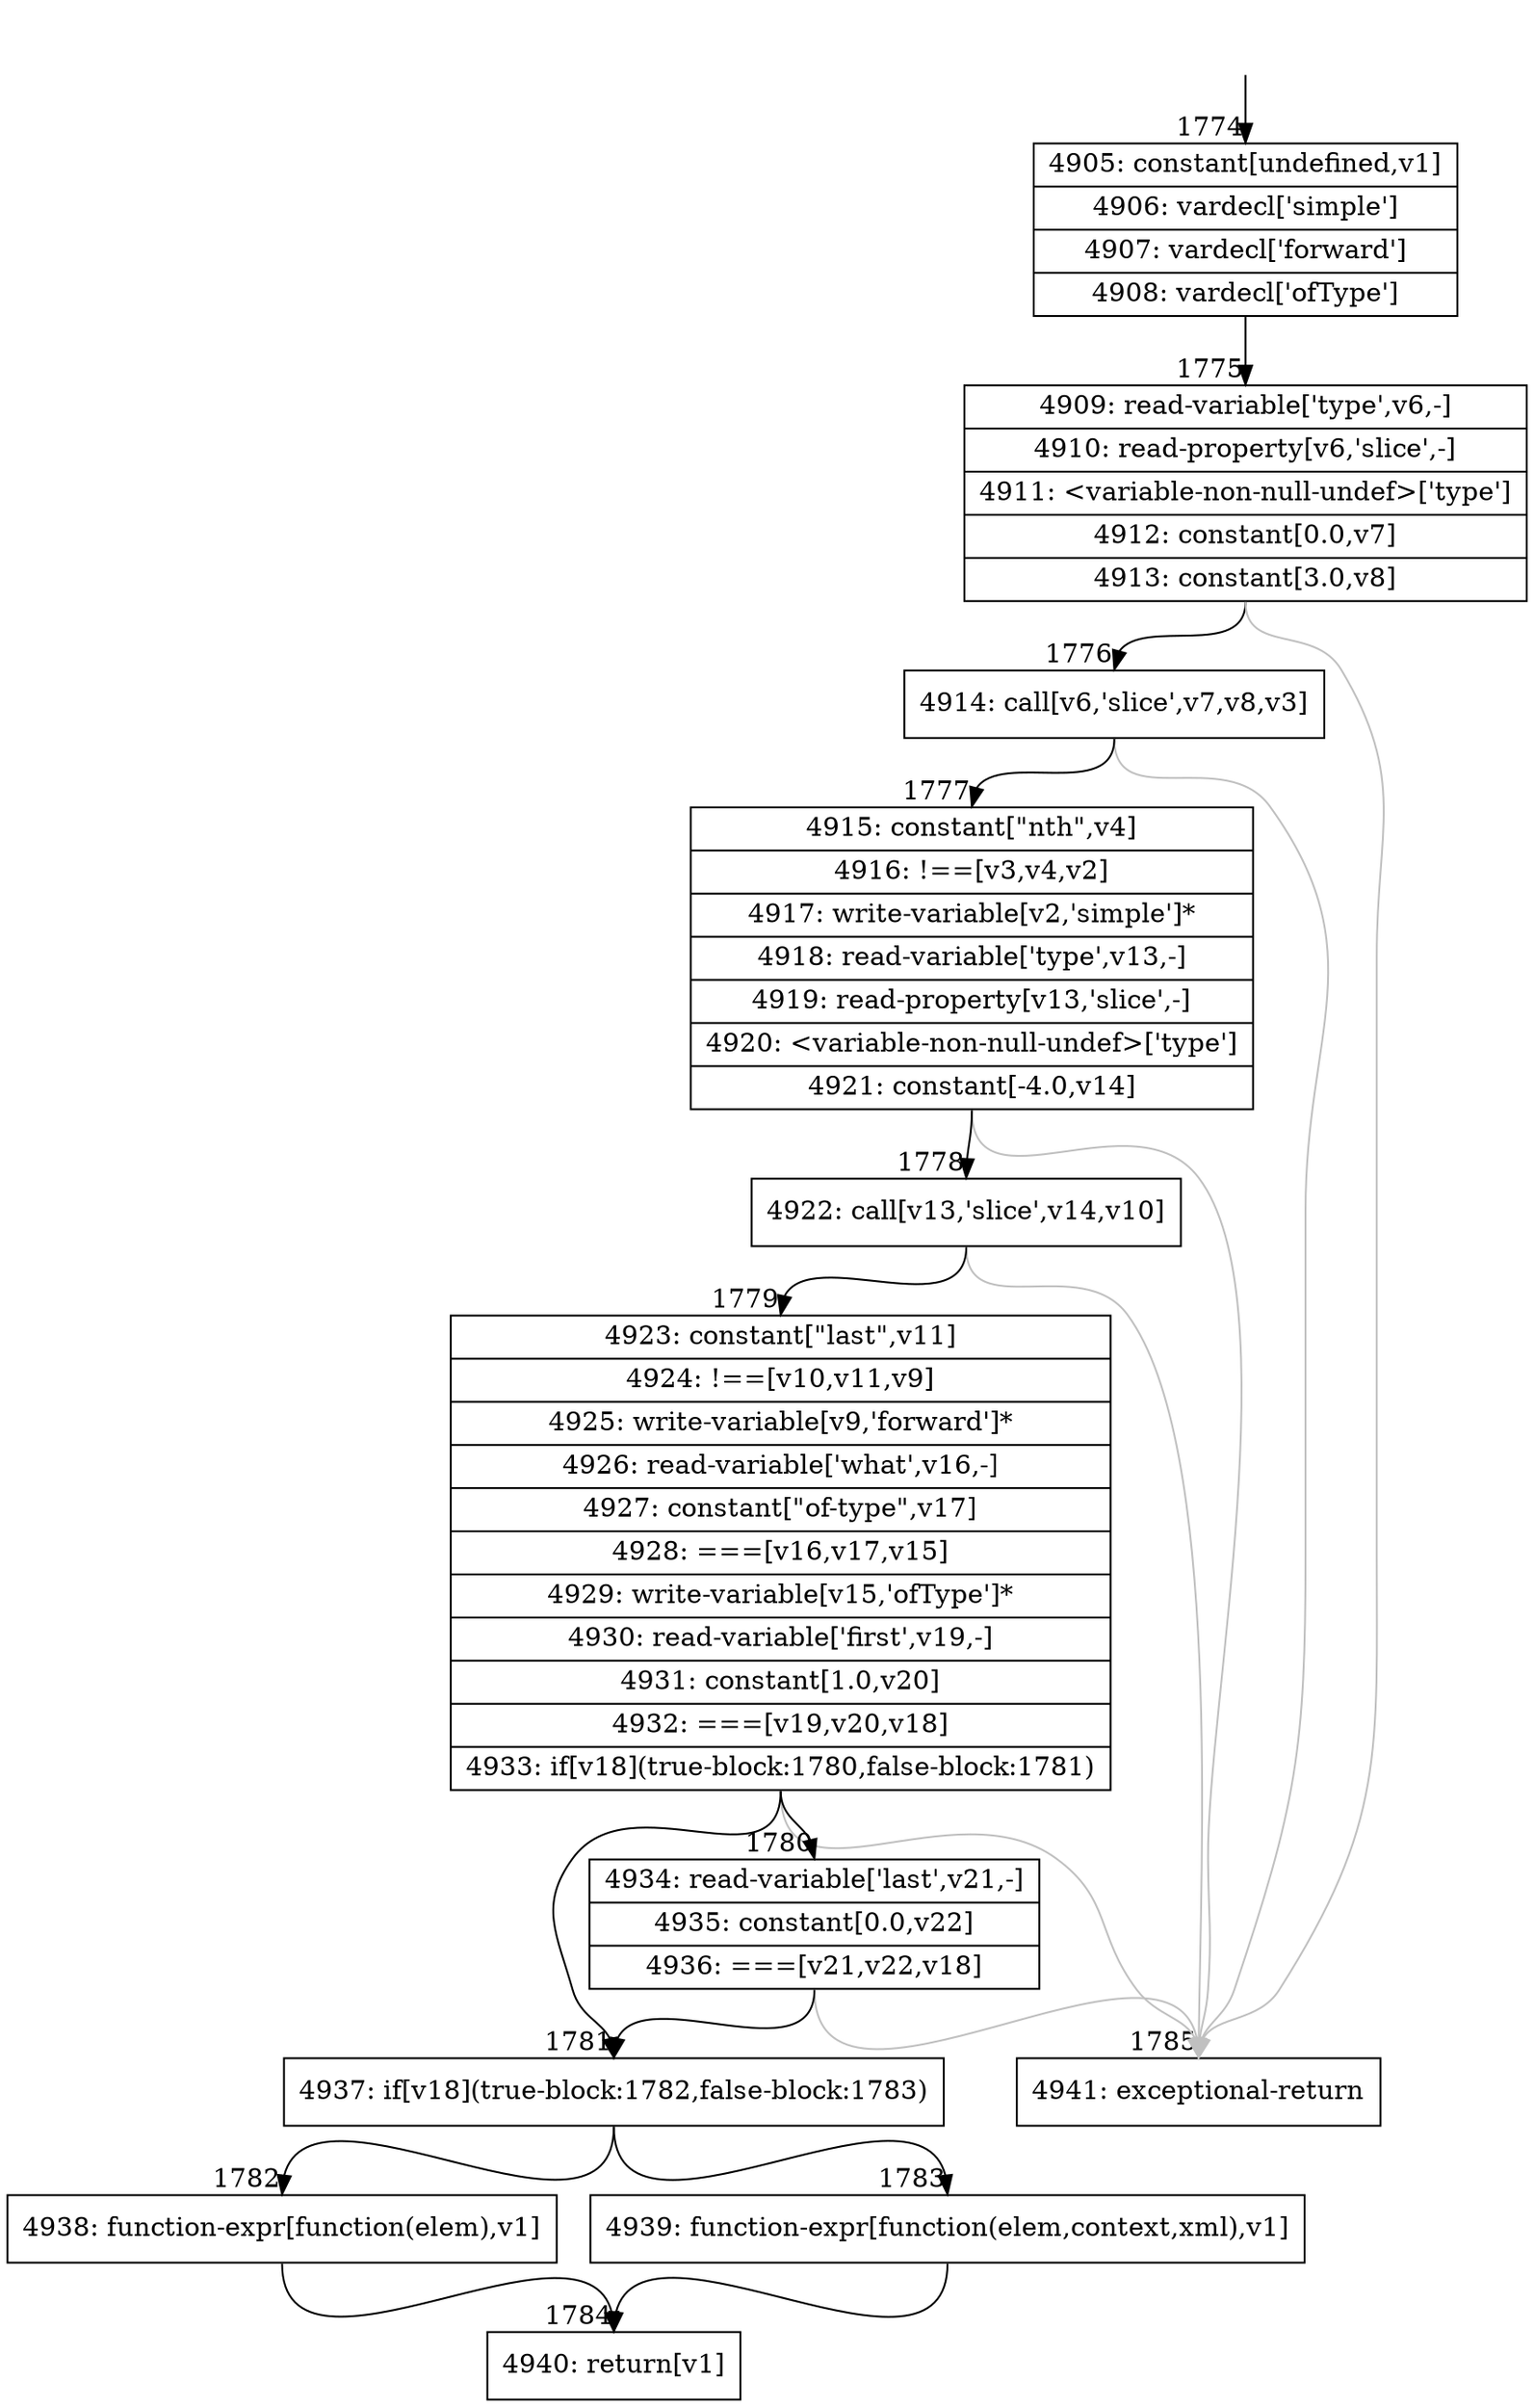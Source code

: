 digraph {
rankdir="TD"
BB_entry115[shape=none,label=""];
BB_entry115 -> BB1774 [tailport=s, headport=n, headlabel="    1774"]
BB1774 [shape=record label="{4905: constant[undefined,v1]|4906: vardecl['simple']|4907: vardecl['forward']|4908: vardecl['ofType']}" ] 
BB1774 -> BB1775 [tailport=s, headport=n, headlabel="      1775"]
BB1775 [shape=record label="{4909: read-variable['type',v6,-]|4910: read-property[v6,'slice',-]|4911: \<variable-non-null-undef\>['type']|4912: constant[0.0,v7]|4913: constant[3.0,v8]}" ] 
BB1775 -> BB1776 [tailport=s, headport=n, headlabel="      1776"]
BB1775 -> BB1785 [tailport=s, headport=n, color=gray, headlabel="      1785"]
BB1776 [shape=record label="{4914: call[v6,'slice',v7,v8,v3]}" ] 
BB1776 -> BB1777 [tailport=s, headport=n, headlabel="      1777"]
BB1776 -> BB1785 [tailport=s, headport=n, color=gray]
BB1777 [shape=record label="{4915: constant[\"nth\",v4]|4916: !==[v3,v4,v2]|4917: write-variable[v2,'simple']*|4918: read-variable['type',v13,-]|4919: read-property[v13,'slice',-]|4920: \<variable-non-null-undef\>['type']|4921: constant[-4.0,v14]}" ] 
BB1777 -> BB1778 [tailport=s, headport=n, headlabel="      1778"]
BB1777 -> BB1785 [tailport=s, headport=n, color=gray]
BB1778 [shape=record label="{4922: call[v13,'slice',v14,v10]}" ] 
BB1778 -> BB1779 [tailport=s, headport=n, headlabel="      1779"]
BB1778 -> BB1785 [tailport=s, headport=n, color=gray]
BB1779 [shape=record label="{4923: constant[\"last\",v11]|4924: !==[v10,v11,v9]|4925: write-variable[v9,'forward']*|4926: read-variable['what',v16,-]|4927: constant[\"of-type\",v17]|4928: ===[v16,v17,v15]|4929: write-variable[v15,'ofType']*|4930: read-variable['first',v19,-]|4931: constant[1.0,v20]|4932: ===[v19,v20,v18]|4933: if[v18](true-block:1780,false-block:1781)}" ] 
BB1779 -> BB1781 [tailport=s, headport=n, headlabel="      1781"]
BB1779 -> BB1780 [tailport=s, headport=n, headlabel="      1780"]
BB1779 -> BB1785 [tailport=s, headport=n, color=gray]
BB1780 [shape=record label="{4934: read-variable['last',v21,-]|4935: constant[0.0,v22]|4936: ===[v21,v22,v18]}" ] 
BB1780 -> BB1781 [tailport=s, headport=n]
BB1780 -> BB1785 [tailport=s, headport=n, color=gray]
BB1781 [shape=record label="{4937: if[v18](true-block:1782,false-block:1783)}" ] 
BB1781 -> BB1782 [tailport=s, headport=n, headlabel="      1782"]
BB1781 -> BB1783 [tailport=s, headport=n, headlabel="      1783"]
BB1782 [shape=record label="{4938: function-expr[function(elem),v1]}" ] 
BB1782 -> BB1784 [tailport=s, headport=n, headlabel="      1784"]
BB1783 [shape=record label="{4939: function-expr[function(elem,context,xml),v1]}" ] 
BB1783 -> BB1784 [tailport=s, headport=n]
BB1784 [shape=record label="{4940: return[v1]}" ] 
BB1785 [shape=record label="{4941: exceptional-return}" ] 
}
